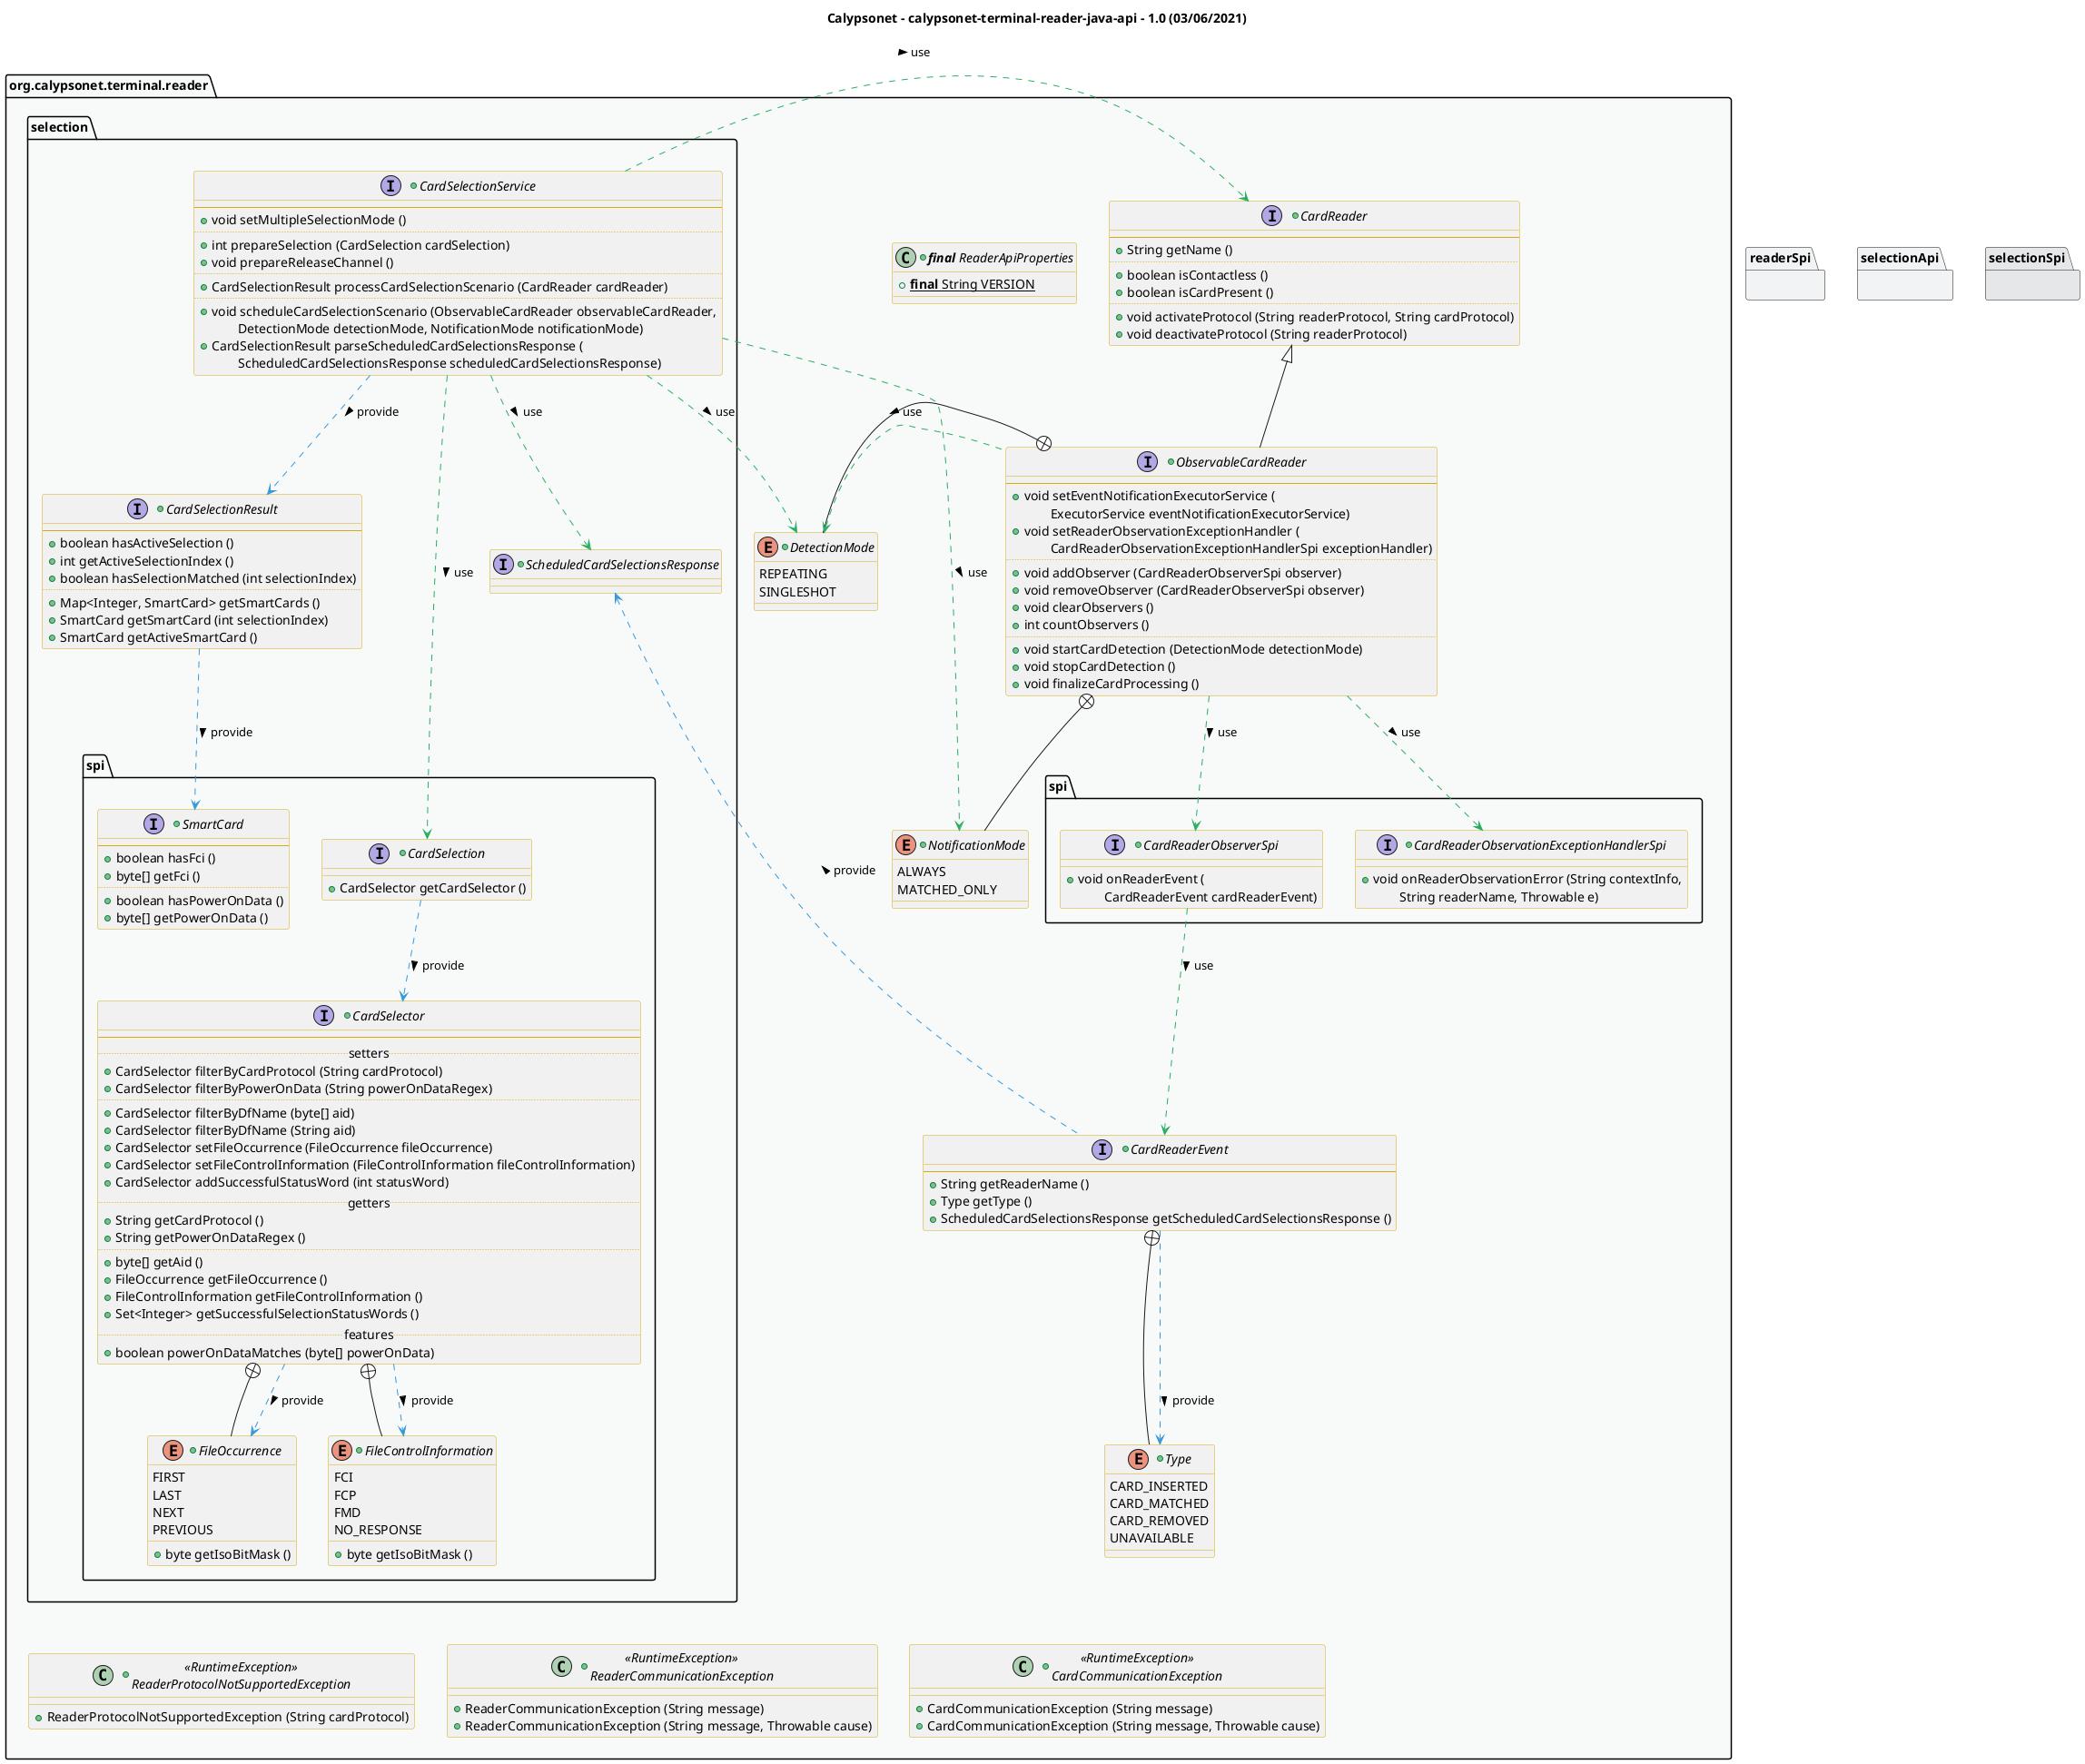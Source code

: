@startuml
title
    Calypsonet - calypsonet-terminal-reader-java-api - 1.0 (03/06/2021)
end title

' == THEME ==

'Couleurs issues de : https://htmlcolorcodes.com/fr/tableau-de-couleur/tableau-de-couleur-design-plat/
!define C_GREY1 F8F9F9
!define C_GREY2 F2F3F4
!define C_GREY3 E5E7E9
!define C_GREY4 D7DBDD
!define C_GREY5 CACFD2
!define C_GREY6 BDC3C7
!define C_LINK 3498DB
!define C_USE 27AE60

skinparam Shadowing false
skinparam ClassFontStyle italic
skinparam ClassBorderColor #D4AC0D
skinparam stereotypeABorderColor #A9DCDF
skinparam stereotypeIBorderColor #B4A7E5
skinparam stereotypeCBorderColor #ADD1B2
skinparam stereotypeEBorderColor #EB93DF
' Red
skinparam ClassBackgroundColor<<red>> #FDEDEC
skinparam ClassBorderColor<<red>> #E74C3C
hide <<red>> stereotype
' Purple
skinparam ClassBackgroundColor<<purple>> #F4ECF7
skinparam ClassBorderColor<<purple>> #8E44AD
hide <<purple>> stereotype
' blue
skinparam ClassBackgroundColor<<blue>> #EBF5FB
skinparam ClassBorderColor<<blue>> #3498DB
hide <<blue>> stereotype
' Green
skinparam ClassBackgroundColor<<green>> #E9F7EF
skinparam ClassBorderColor<<green>> #27AE60
hide <<green>> stereotype
' Grey
skinparam ClassBackgroundColor<<grey>> #EAECEE
skinparam ClassBorderColor<<grey>> #2C3E50
hide <<grey>> stereotype

' == CONTENT ==

package "org.calypsonet.terminal.reader" as readerApi {
    ' SERVICE
    together {
        +class "**final** ReaderApiProperties" as ApiProperties {
            +{static} **final** String VERSION
        }
        +interface CardReader {
            --
            +String getName ()
            ..
            +boolean isContactless ()
            +boolean isCardPresent ()
            ..
            +void activateProtocol (String readerProtocol, String cardProtocol)
            +void deactivateProtocol (String readerProtocol)
        }
        +interface ObservableCardReader extends CardReader {
            --
            +void setEventNotificationExecutorService (
                \tExecutorService eventNotificationExecutorService)
            +void setReaderObservationExceptionHandler (
                \tCardReaderObservationExceptionHandlerSpi exceptionHandler)
            ..
            +void addObserver (CardReaderObserverSpi observer)
            +void removeObserver (CardReaderObserverSpi observer)
            +void clearObservers ()
            +int countObservers ()
            ..
            +void startCardDetection (DetectionMode detectionMode)
            +void stopCardDetection ()
            +void finalizeCardProcessing ()
        }
        +enum DetectionMode {
            REPEATING
            SINGLESHOT
        }
        +enum NotificationMode {
            ALWAYS
            MATCHED_ONLY
        }
        +interface CardReaderEvent {
            --
            +String getReaderName ()
            +Type getType ()
            +ScheduledCardSelectionsResponse getScheduledCardSelectionsResponse ()
        }
        +enum "Type" as CardReaderEventType {
            CARD_INSERTED
            CARD_MATCHED
            CARD_REMOVED
            UNAVAILABLE
        }
        ' SPI
        package "spi" as readerSpi {
            +interface CardReaderObserverSpi {
                +void onReaderEvent (
                    \tCardReaderEvent cardReaderEvent)
            }
            +interface CardReaderObservationExceptionHandlerSpi {
                +void onReaderObservationError (String contextInfo,
                    \tString readerName, Throwable e)
            }
        }
    }

    ' SELECTION
    package "selection" as selectionApi {
        ' Selection
        +interface CardSelectionService {
            --
            +void setMultipleSelectionMode ()
            ..
            +int prepareSelection (CardSelection cardSelection)
            +void prepareReleaseChannel ()
            ..
            +CardSelectionResult processCardSelectionScenario (CardReader cardReader)
            ..
            +void scheduleCardSelectionScenario (ObservableCardReader observableCardReader,
                \tDetectionMode detectionMode, NotificationMode notificationMode)
            +CardSelectionResult parseScheduledCardSelectionsResponse (
                \tScheduledCardSelectionsResponse scheduledCardSelectionsResponse)
        }

        ' Card Extension SPI
        package "spi" as selectionSpi {
            +interface CardSelection {
                +CardSelector getCardSelector ()
            }
            +interface "SmartCard" as SmartCard {
                --
                +boolean hasFci ()
                +byte[] getFci ()
                ..
                +boolean hasPowerOnData ()
                +byte[] getPowerOnData ()
            }
            +interface CardSelector {
                --
                .. setters ..
                +CardSelector filterByCardProtocol (String cardProtocol)
                +CardSelector filterByPowerOnData (String powerOnDataRegex)
                ..
                +CardSelector filterByDfName (byte[] aid)
                +CardSelector filterByDfName (String aid)
                +CardSelector setFileOccurrence (FileOccurrence fileOccurrence)
                +CardSelector setFileControlInformation (FileControlInformation fileControlInformation)
                +CardSelector addSuccessfulStatusWord (int statusWord)
                .. getters ..
                +String getCardProtocol ()
                +String getPowerOnDataRegex ()
                ..
                +byte[] getAid ()
                +FileOccurrence getFileOccurrence ()
                +FileControlInformation getFileControlInformation ()
                +Set<Integer> getSuccessfulSelectionStatusWords ()
                .. features ..
                +boolean powerOnDataMatches (byte[] powerOnData)
            }
            +enum FileOccurrence {
                FIRST
                LAST
                NEXT
                PREVIOUS
                +byte getIsoBitMask ()
            }
            +enum FileControlInformation {
                FCI
                FCP
                FMD
                NO_RESPONSE
                +byte getIsoBitMask ()
            }
        }
        +interface CardSelectionResult {
            --
            +boolean hasActiveSelection ()
            +int getActiveSelectionIndex ()
            +boolean hasSelectionMatched (int selectionIndex)
            ..
            +Map<Integer, SmartCard> getSmartCards ()
            +SmartCard getSmartCard (int selectionIndex)
            +SmartCard getActiveSmartCard ()
        }
        +interface ScheduledCardSelectionsResponse {
        }
    }
    ' EXCEPTIONS
    together {
        +class "<<RuntimeException>>\nReaderCommunicationException" as ReaderCommunicationException {
            +ReaderCommunicationException (String message)
            +ReaderCommunicationException (String message, Throwable cause)
        }
        +class "<<RuntimeException>>\nReaderProtocolNotSupportedException" as ReaderProtocolNotSupportedException {
            +ReaderProtocolNotSupportedException (String cardProtocol)
        }
        +class "<<RuntimeException>>\nCardCommunicationException" as CardCommunicationException {
            +CardCommunicationException (String message)
            +CardCommunicationException (String message, Throwable cause)
        }
    }
}

' Associations

ObservableCardReader +-- NotificationMode
ObservableCardReader +-left- DetectionMode
ObservableCardReader .left.> DetectionMode #C_USE : use >
ObservableCardReader ..> CardReaderObservationExceptionHandlerSpi #C_USE : use >

CardReaderEvent +-- CardReaderEventType
CardReaderEvent ..> CardReaderEventType #C_LINK : provide >
CardReaderEvent .up.> ScheduledCardSelectionsResponse #C_LINK : provide >

CardSelectionResult ..> SmartCard #C_LINK : provide >

CardSelector +-- FileOccurrence
CardSelector ..> FileOccurrence #C_LINK : provide >
CardSelector +-- FileControlInformation
CardSelector ..> FileControlInformation #C_LINK : provide >

CardSelectionService ..> CardSelection #C_USE : use >
CardSelectionService ..> ScheduledCardSelectionsResponse #C_USE : use >
CardSelectionService ..> CardSelectionResult #C_LINK : provide >
CardSelectionService .right.> CardReader #C_USE : use >
CardSelectionService ..> NotificationMode #C_USE : use >
CardSelectionService ..> DetectionMode #C_USE : use >

ObservableCardReader ..> CardReaderObserverSpi #C_USE : use >

CardReaderObserverSpi ..> CardReaderEvent #C_USE : use >

CardSelection ..> CardSelector #C_LINK : provide >

' == LAYOUT ==

FileOccurrence -[hidden]- ReaderProtocolNotSupportedException
ReaderCommunicationException -[hidden]right- CardCommunicationException

' == STYLE ==

package readerApi #C_GREY1 {}
package readerSpi #C_GREY2 {}
package selectionApi #C_GREY2 {}
package selectionSpi #C_GREY3 {}

@enduml